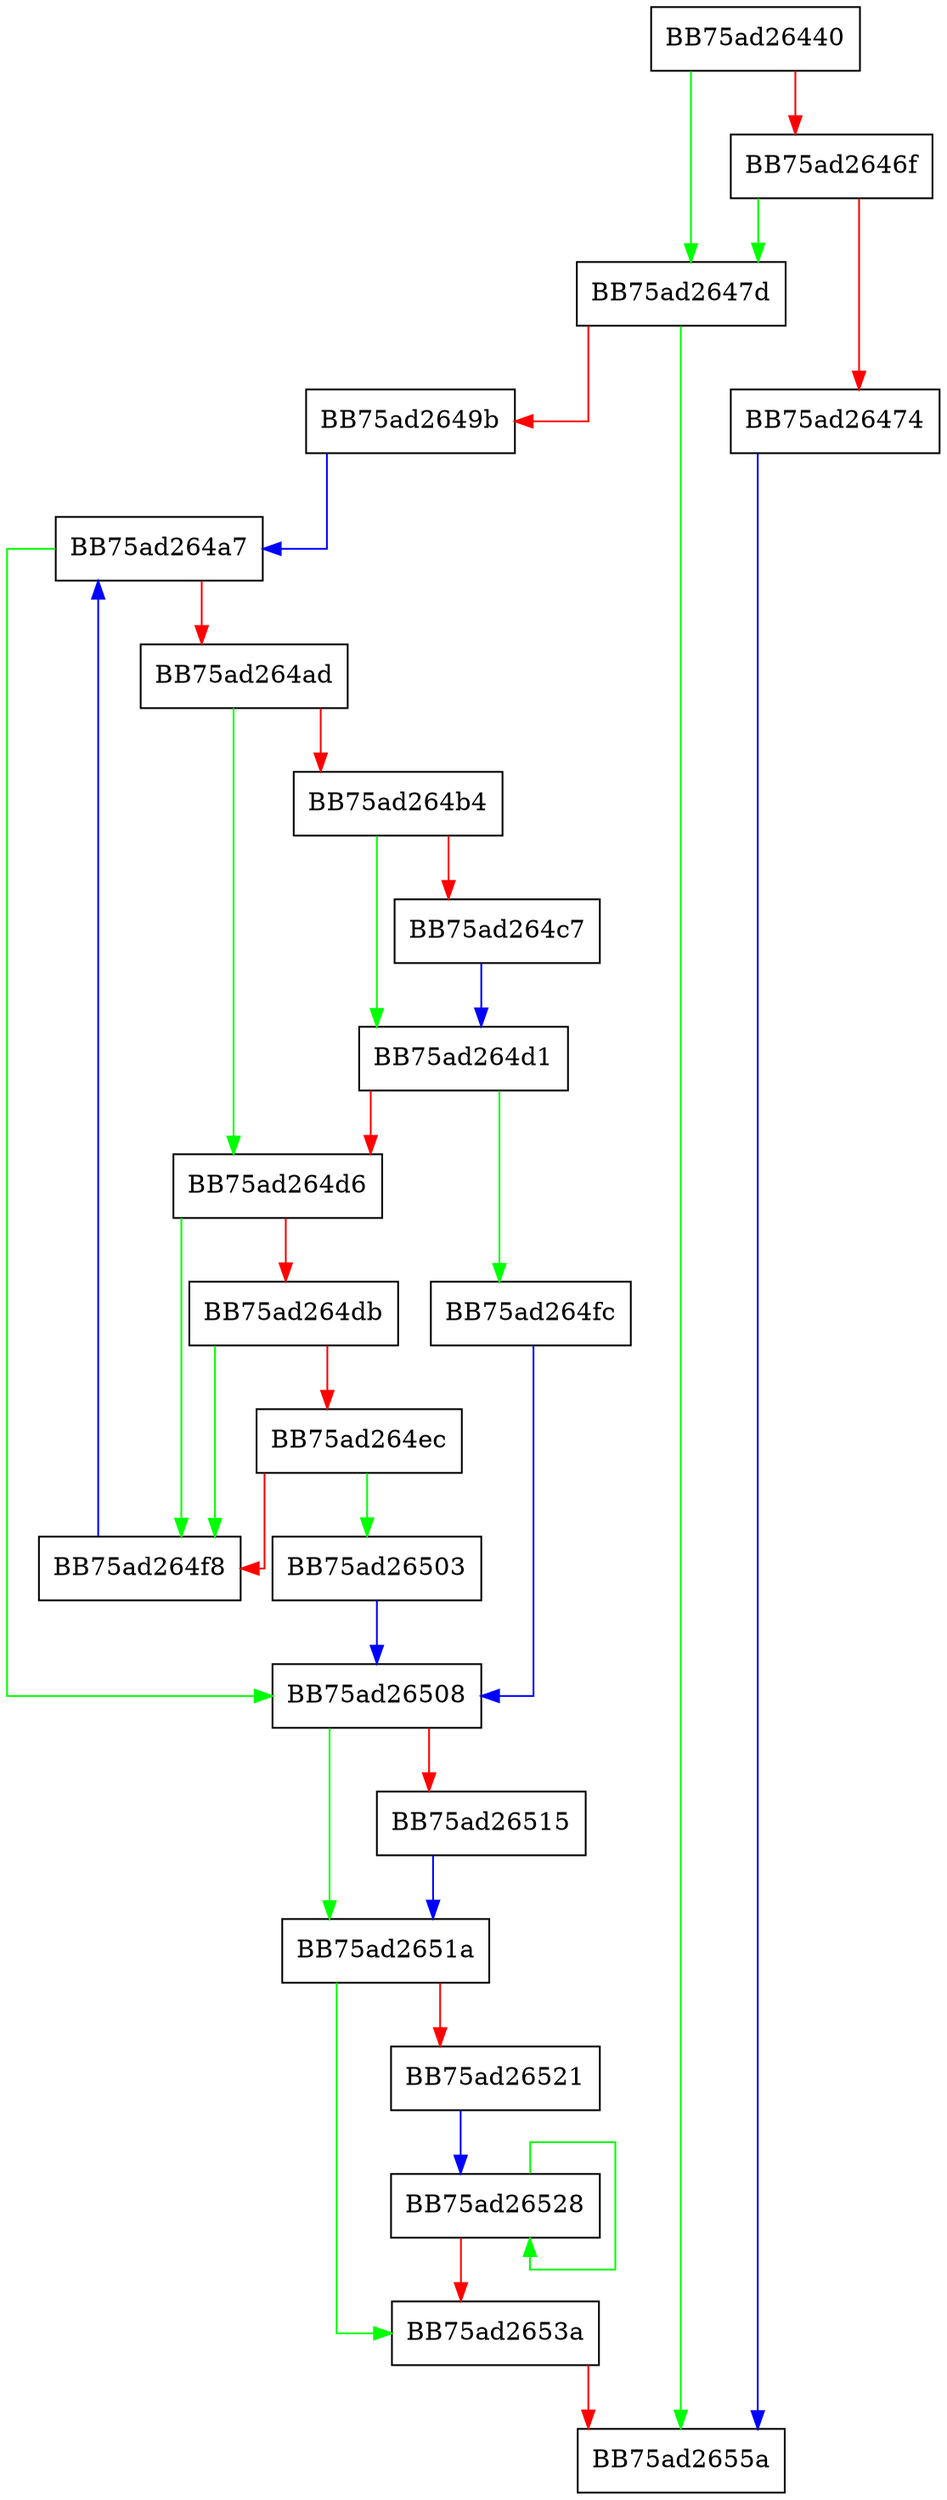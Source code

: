 digraph GetProviderEntryNumber {
  node [shape="box"];
  graph [splines=ortho];
  BB75ad26440 -> BB75ad2647d [color="green"];
  BB75ad26440 -> BB75ad2646f [color="red"];
  BB75ad2646f -> BB75ad2647d [color="green"];
  BB75ad2646f -> BB75ad26474 [color="red"];
  BB75ad26474 -> BB75ad2655a [color="blue"];
  BB75ad2647d -> BB75ad2655a [color="green"];
  BB75ad2647d -> BB75ad2649b [color="red"];
  BB75ad2649b -> BB75ad264a7 [color="blue"];
  BB75ad264a7 -> BB75ad26508 [color="green"];
  BB75ad264a7 -> BB75ad264ad [color="red"];
  BB75ad264ad -> BB75ad264d6 [color="green"];
  BB75ad264ad -> BB75ad264b4 [color="red"];
  BB75ad264b4 -> BB75ad264d1 [color="green"];
  BB75ad264b4 -> BB75ad264c7 [color="red"];
  BB75ad264c7 -> BB75ad264d1 [color="blue"];
  BB75ad264d1 -> BB75ad264fc [color="green"];
  BB75ad264d1 -> BB75ad264d6 [color="red"];
  BB75ad264d6 -> BB75ad264f8 [color="green"];
  BB75ad264d6 -> BB75ad264db [color="red"];
  BB75ad264db -> BB75ad264f8 [color="green"];
  BB75ad264db -> BB75ad264ec [color="red"];
  BB75ad264ec -> BB75ad26503 [color="green"];
  BB75ad264ec -> BB75ad264f8 [color="red"];
  BB75ad264f8 -> BB75ad264a7 [color="blue"];
  BB75ad264fc -> BB75ad26508 [color="blue"];
  BB75ad26503 -> BB75ad26508 [color="blue"];
  BB75ad26508 -> BB75ad2651a [color="green"];
  BB75ad26508 -> BB75ad26515 [color="red"];
  BB75ad26515 -> BB75ad2651a [color="blue"];
  BB75ad2651a -> BB75ad2653a [color="green"];
  BB75ad2651a -> BB75ad26521 [color="red"];
  BB75ad26521 -> BB75ad26528 [color="blue"];
  BB75ad26528 -> BB75ad26528 [color="green"];
  BB75ad26528 -> BB75ad2653a [color="red"];
  BB75ad2653a -> BB75ad2655a [color="red"];
}